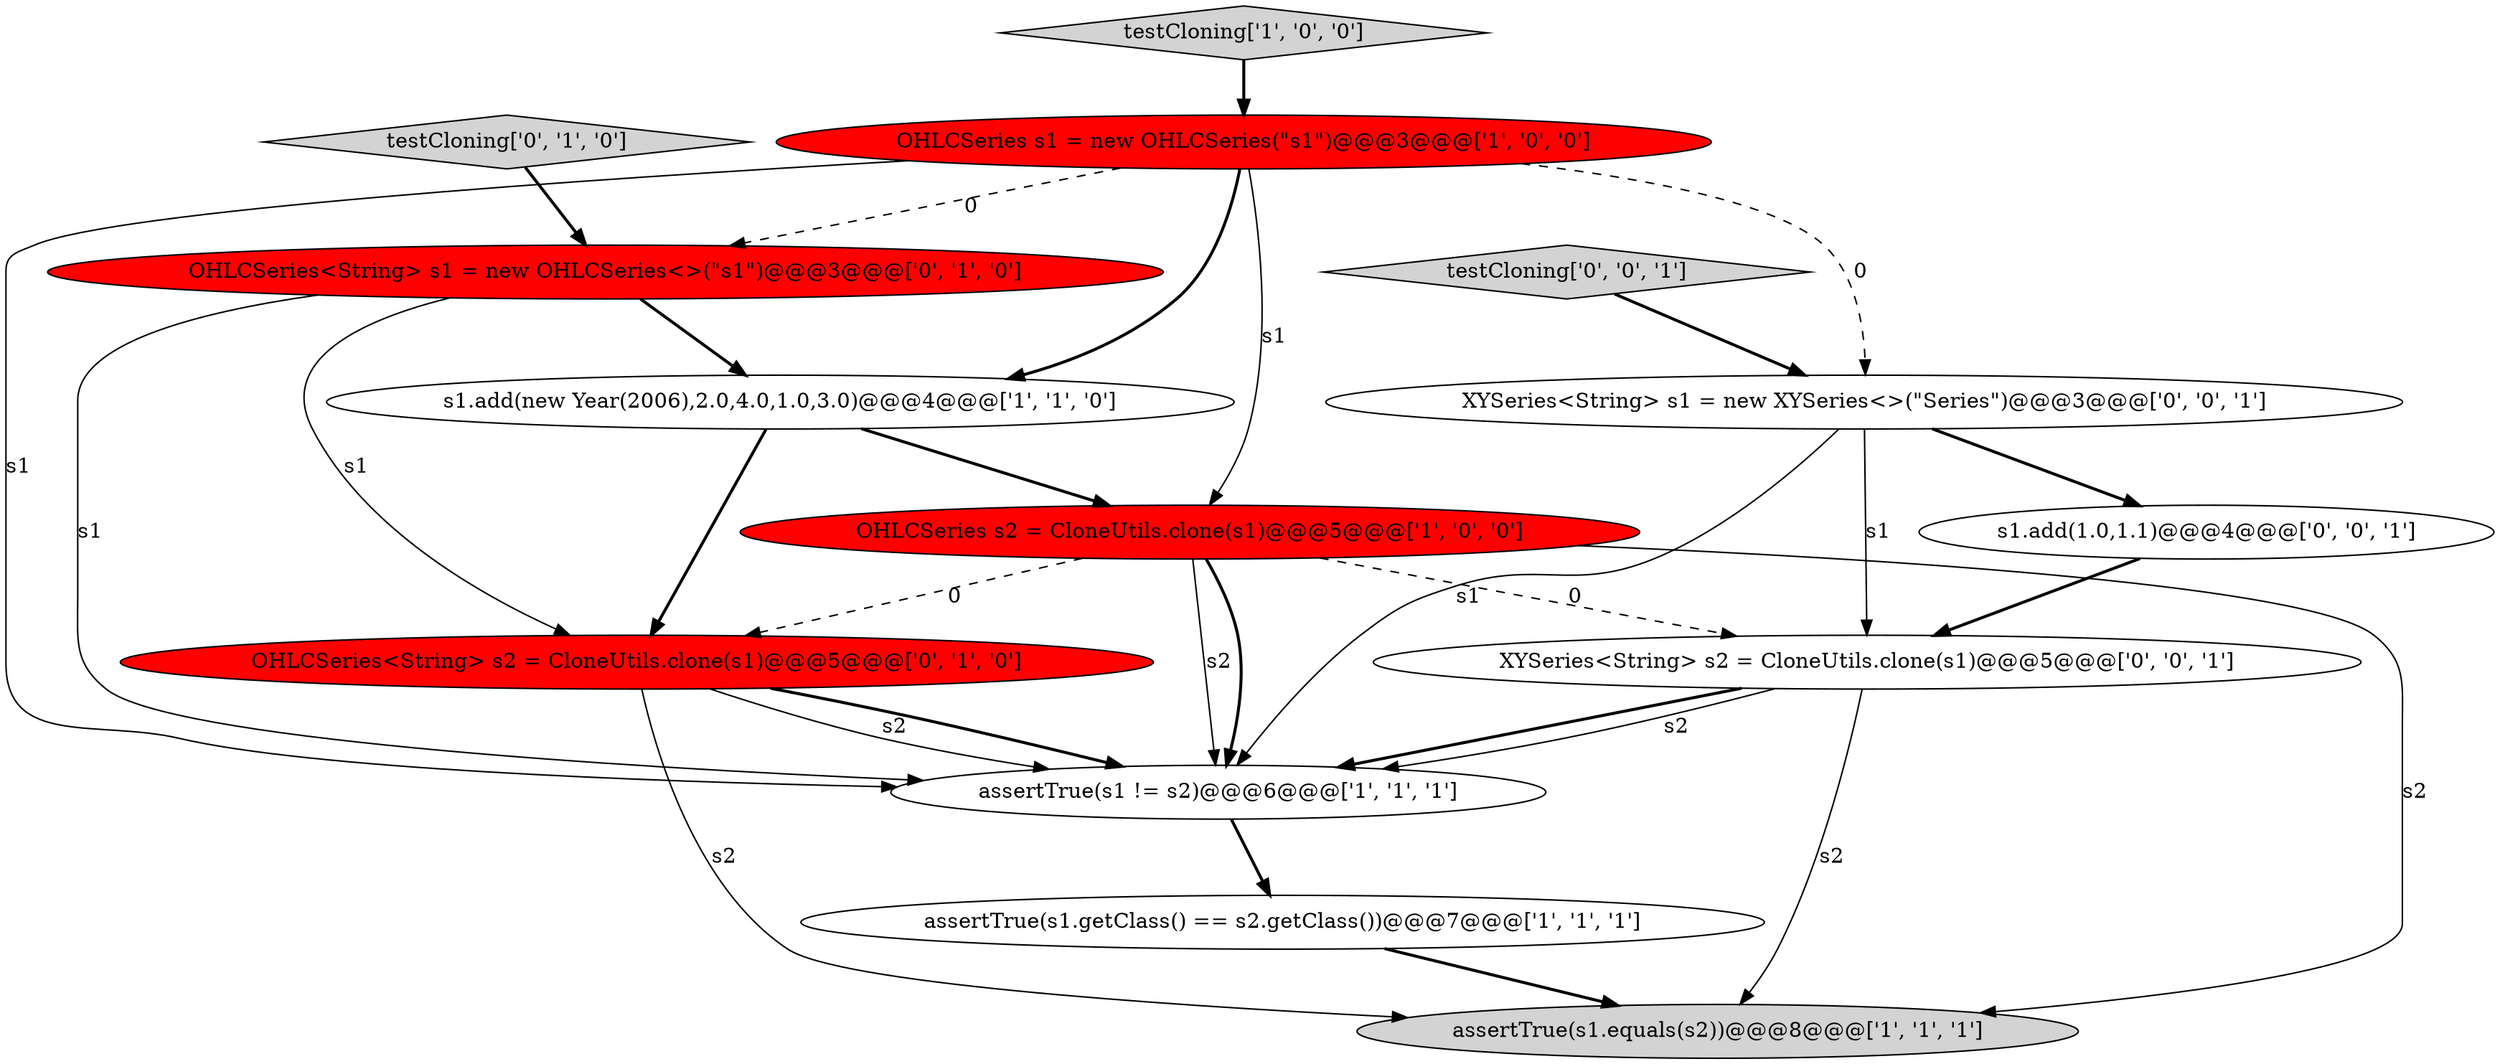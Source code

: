 digraph {
12 [style = filled, label = "XYSeries<String> s2 = CloneUtils.clone(s1)@@@5@@@['0', '0', '1']", fillcolor = white, shape = ellipse image = "AAA0AAABBB3BBB"];
6 [style = filled, label = "testCloning['1', '0', '0']", fillcolor = lightgray, shape = diamond image = "AAA0AAABBB1BBB"];
2 [style = filled, label = "assertTrue(s1.getClass() == s2.getClass())@@@7@@@['1', '1', '1']", fillcolor = white, shape = ellipse image = "AAA0AAABBB1BBB"];
3 [style = filled, label = "OHLCSeries s1 = new OHLCSeries(\"s1\")@@@3@@@['1', '0', '0']", fillcolor = red, shape = ellipse image = "AAA1AAABBB1BBB"];
4 [style = filled, label = "OHLCSeries s2 = CloneUtils.clone(s1)@@@5@@@['1', '0', '0']", fillcolor = red, shape = ellipse image = "AAA1AAABBB1BBB"];
9 [style = filled, label = "OHLCSeries<String> s2 = CloneUtils.clone(s1)@@@5@@@['0', '1', '0']", fillcolor = red, shape = ellipse image = "AAA1AAABBB2BBB"];
13 [style = filled, label = "testCloning['0', '0', '1']", fillcolor = lightgray, shape = diamond image = "AAA0AAABBB3BBB"];
10 [style = filled, label = "s1.add(1.0,1.1)@@@4@@@['0', '0', '1']", fillcolor = white, shape = ellipse image = "AAA0AAABBB3BBB"];
5 [style = filled, label = "assertTrue(s1 != s2)@@@6@@@['1', '1', '1']", fillcolor = white, shape = ellipse image = "AAA0AAABBB1BBB"];
11 [style = filled, label = "XYSeries<String> s1 = new XYSeries<>(\"Series\")@@@3@@@['0', '0', '1']", fillcolor = white, shape = ellipse image = "AAA0AAABBB3BBB"];
8 [style = filled, label = "OHLCSeries<String> s1 = new OHLCSeries<>(\"s1\")@@@3@@@['0', '1', '0']", fillcolor = red, shape = ellipse image = "AAA1AAABBB2BBB"];
0 [style = filled, label = "assertTrue(s1.equals(s2))@@@8@@@['1', '1', '1']", fillcolor = lightgray, shape = ellipse image = "AAA0AAABBB1BBB"];
7 [style = filled, label = "testCloning['0', '1', '0']", fillcolor = lightgray, shape = diamond image = "AAA0AAABBB2BBB"];
1 [style = filled, label = "s1.add(new Year(2006),2.0,4.0,1.0,3.0)@@@4@@@['1', '1', '0']", fillcolor = white, shape = ellipse image = "AAA0AAABBB1BBB"];
8->9 [style = solid, label="s1"];
6->3 [style = bold, label=""];
8->5 [style = solid, label="s1"];
1->4 [style = bold, label=""];
12->5 [style = bold, label=""];
3->1 [style = bold, label=""];
4->0 [style = solid, label="s2"];
11->5 [style = solid, label="s1"];
7->8 [style = bold, label=""];
11->12 [style = solid, label="s1"];
13->11 [style = bold, label=""];
1->9 [style = bold, label=""];
4->12 [style = dashed, label="0"];
9->0 [style = solid, label="s2"];
8->1 [style = bold, label=""];
9->5 [style = solid, label="s2"];
4->9 [style = dashed, label="0"];
5->2 [style = bold, label=""];
2->0 [style = bold, label=""];
12->0 [style = solid, label="s2"];
3->4 [style = solid, label="s1"];
4->5 [style = solid, label="s2"];
11->10 [style = bold, label=""];
10->12 [style = bold, label=""];
9->5 [style = bold, label=""];
3->8 [style = dashed, label="0"];
3->5 [style = solid, label="s1"];
4->5 [style = bold, label=""];
12->5 [style = solid, label="s2"];
3->11 [style = dashed, label="0"];
}
